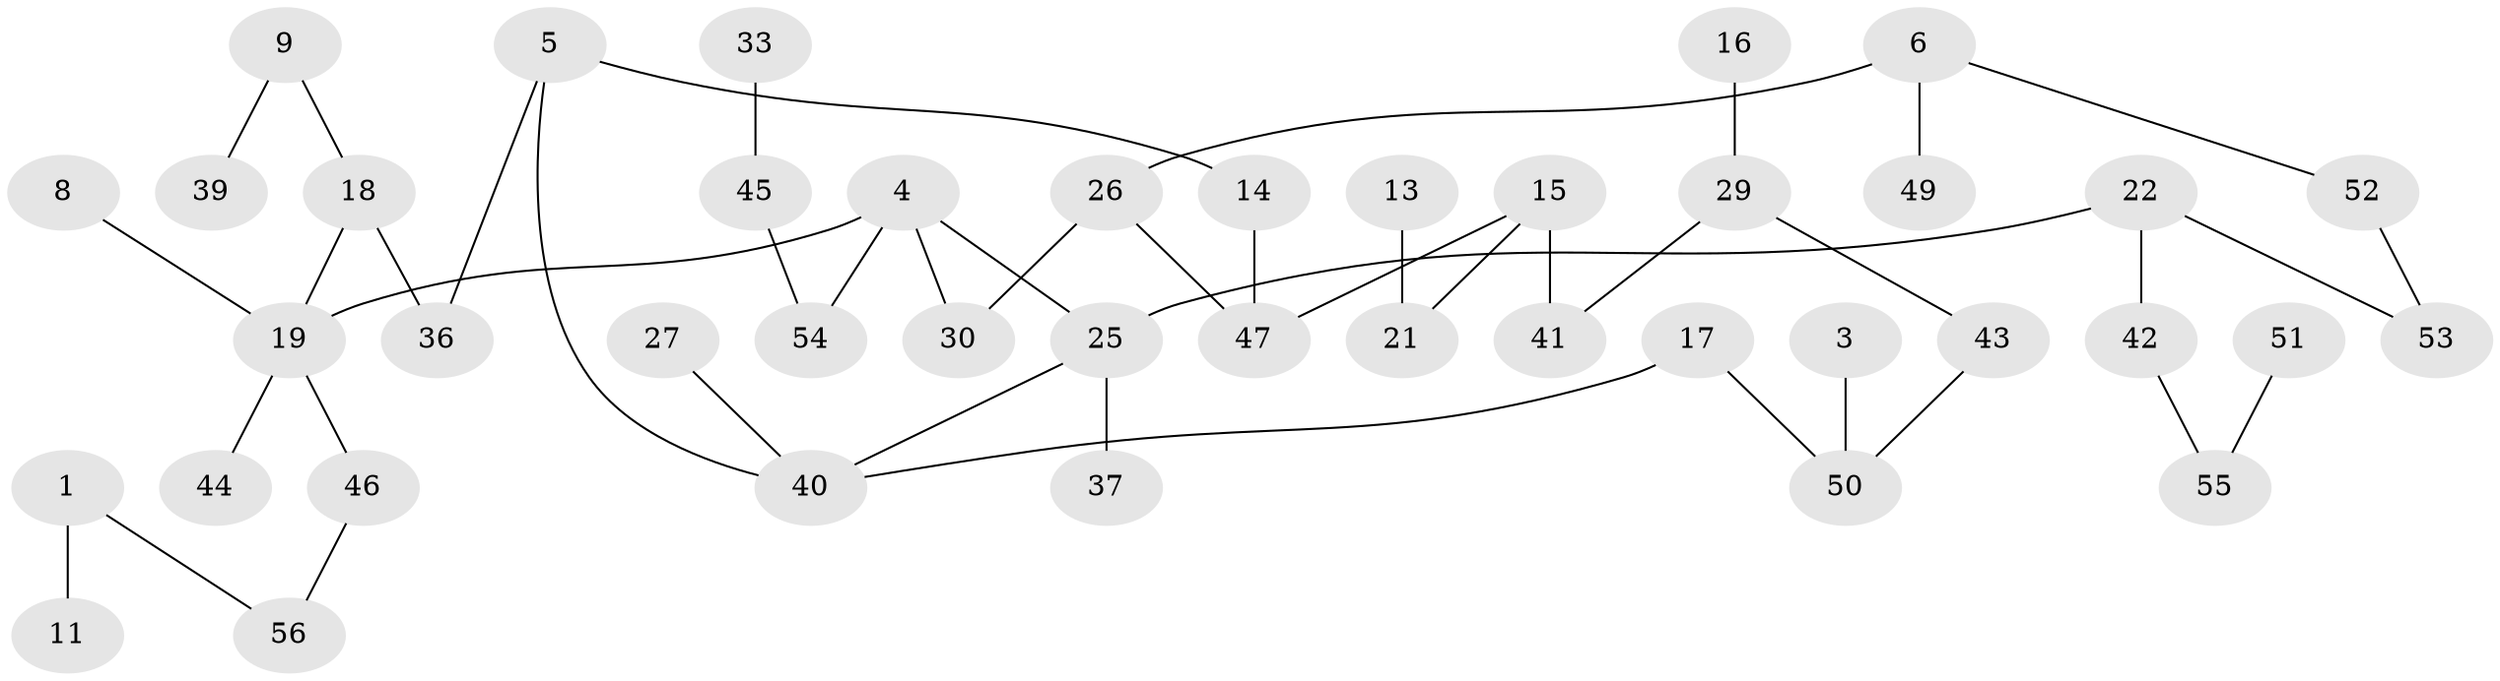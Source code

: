 // original degree distribution, {3: 0.16666666666666666, 1: 0.34615384615384615, 2: 0.28205128205128205, 4: 0.05128205128205128, 0: 0.1282051282051282, 5: 0.02564102564102564}
// Generated by graph-tools (version 1.1) at 2025/48/03/04/25 22:48:32]
// undirected, 42 vertices, 45 edges
graph export_dot {
  node [color=gray90,style=filled];
  1;
  3;
  4;
  5;
  6;
  8;
  9;
  11;
  13;
  14;
  15;
  16;
  17;
  18;
  19;
  21;
  22;
  25;
  26;
  27;
  29;
  30;
  33;
  36;
  37;
  39;
  40;
  41;
  42;
  43;
  44;
  45;
  46;
  47;
  49;
  50;
  51;
  52;
  53;
  54;
  55;
  56;
  1 -- 11 [weight=1.0];
  1 -- 56 [weight=1.0];
  3 -- 50 [weight=1.0];
  4 -- 19 [weight=2.0];
  4 -- 25 [weight=1.0];
  4 -- 30 [weight=1.0];
  4 -- 54 [weight=1.0];
  5 -- 14 [weight=1.0];
  5 -- 36 [weight=1.0];
  5 -- 40 [weight=1.0];
  6 -- 26 [weight=1.0];
  6 -- 49 [weight=1.0];
  6 -- 52 [weight=1.0];
  8 -- 19 [weight=1.0];
  9 -- 18 [weight=1.0];
  9 -- 39 [weight=1.0];
  13 -- 21 [weight=1.0];
  14 -- 47 [weight=1.0];
  15 -- 21 [weight=1.0];
  15 -- 41 [weight=1.0];
  15 -- 47 [weight=1.0];
  16 -- 29 [weight=1.0];
  17 -- 40 [weight=1.0];
  17 -- 50 [weight=1.0];
  18 -- 19 [weight=1.0];
  18 -- 36 [weight=1.0];
  19 -- 44 [weight=1.0];
  19 -- 46 [weight=1.0];
  22 -- 25 [weight=1.0];
  22 -- 42 [weight=1.0];
  22 -- 53 [weight=1.0];
  25 -- 37 [weight=1.0];
  25 -- 40 [weight=1.0];
  26 -- 30 [weight=1.0];
  26 -- 47 [weight=1.0];
  27 -- 40 [weight=1.0];
  29 -- 41 [weight=1.0];
  29 -- 43 [weight=1.0];
  33 -- 45 [weight=1.0];
  42 -- 55 [weight=1.0];
  43 -- 50 [weight=1.0];
  45 -- 54 [weight=1.0];
  46 -- 56 [weight=1.0];
  51 -- 55 [weight=1.0];
  52 -- 53 [weight=1.0];
}
